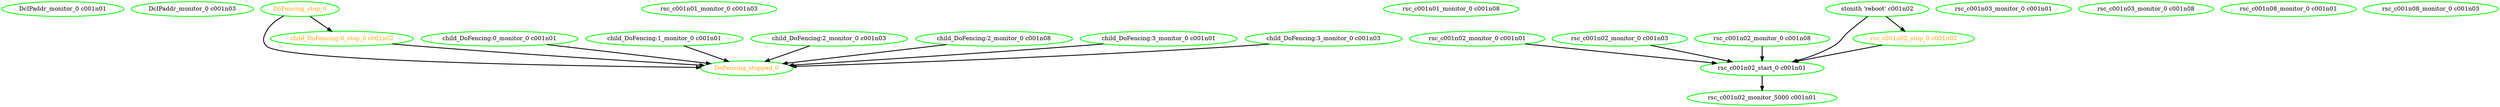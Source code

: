digraph "g" {
"DcIPaddr_monitor_0 c001n01" [ style=bold color="green" fontcolor="black" ]
"DcIPaddr_monitor_0 c001n03" [ style=bold color="green" fontcolor="black" ]
"DoFencing_stop_0" -> "DoFencing_stopped_0" [ style = bold]
"DoFencing_stop_0" -> "child_DoFencing:0_stop_0 c001n02" [ style = bold]
"DoFencing_stop_0" [ style=bold color="green" fontcolor="orange" ]
"DoFencing_stopped_0" [ style=bold color="green" fontcolor="orange" ]
"child_DoFencing:0_monitor_0 c001n01" -> "DoFencing_stopped_0" [ style = bold]
"child_DoFencing:0_monitor_0 c001n01" [ style=bold color="green" fontcolor="black" ]
"child_DoFencing:0_stop_0 c001n02" -> "DoFencing_stopped_0" [ style = bold]
"child_DoFencing:0_stop_0 c001n02" [ style=bold color="green" fontcolor="orange" ]
"child_DoFencing:1_monitor_0 c001n01" -> "DoFencing_stopped_0" [ style = bold]
"child_DoFencing:1_monitor_0 c001n01" [ style=bold color="green" fontcolor="black" ]
"child_DoFencing:2_monitor_0 c001n03" -> "DoFencing_stopped_0" [ style = bold]
"child_DoFencing:2_monitor_0 c001n03" [ style=bold color="green" fontcolor="black" ]
"child_DoFencing:2_monitor_0 c001n08" -> "DoFencing_stopped_0" [ style = bold]
"child_DoFencing:2_monitor_0 c001n08" [ style=bold color="green" fontcolor="black" ]
"child_DoFencing:3_monitor_0 c001n01" -> "DoFencing_stopped_0" [ style = bold]
"child_DoFencing:3_monitor_0 c001n01" [ style=bold color="green" fontcolor="black" ]
"child_DoFencing:3_monitor_0 c001n03" -> "DoFencing_stopped_0" [ style = bold]
"child_DoFencing:3_monitor_0 c001n03" [ style=bold color="green" fontcolor="black" ]
"rsc_c001n01_monitor_0 c001n03" [ style=bold color="green" fontcolor="black" ]
"rsc_c001n01_monitor_0 c001n08" [ style=bold color="green" fontcolor="black" ]
"rsc_c001n02_monitor_0 c001n01" -> "rsc_c001n02_start_0 c001n01" [ style = bold]
"rsc_c001n02_monitor_0 c001n01" [ style=bold color="green" fontcolor="black" ]
"rsc_c001n02_monitor_0 c001n03" -> "rsc_c001n02_start_0 c001n01" [ style = bold]
"rsc_c001n02_monitor_0 c001n03" [ style=bold color="green" fontcolor="black" ]
"rsc_c001n02_monitor_0 c001n08" -> "rsc_c001n02_start_0 c001n01" [ style = bold]
"rsc_c001n02_monitor_0 c001n08" [ style=bold color="green" fontcolor="black" ]
"rsc_c001n02_monitor_5000 c001n01" [ style=bold color="green" fontcolor="black" ]
"rsc_c001n02_start_0 c001n01" -> "rsc_c001n02_monitor_5000 c001n01" [ style = bold]
"rsc_c001n02_start_0 c001n01" [ style=bold color="green" fontcolor="black" ]
"rsc_c001n02_stop_0 c001n02" -> "rsc_c001n02_start_0 c001n01" [ style = bold]
"rsc_c001n02_stop_0 c001n02" [ style=bold color="green" fontcolor="orange" ]
"rsc_c001n03_monitor_0 c001n01" [ style=bold color="green" fontcolor="black" ]
"rsc_c001n03_monitor_0 c001n08" [ style=bold color="green" fontcolor="black" ]
"rsc_c001n08_monitor_0 c001n01" [ style=bold color="green" fontcolor="black" ]
"rsc_c001n08_monitor_0 c001n03" [ style=bold color="green" fontcolor="black" ]
"stonith 'reboot' c001n02" -> "rsc_c001n02_start_0 c001n01" [ style = bold]
"stonith 'reboot' c001n02" -> "rsc_c001n02_stop_0 c001n02" [ style = bold]
"stonith 'reboot' c001n02" [ style=bold color="green" fontcolor="black"]
}
